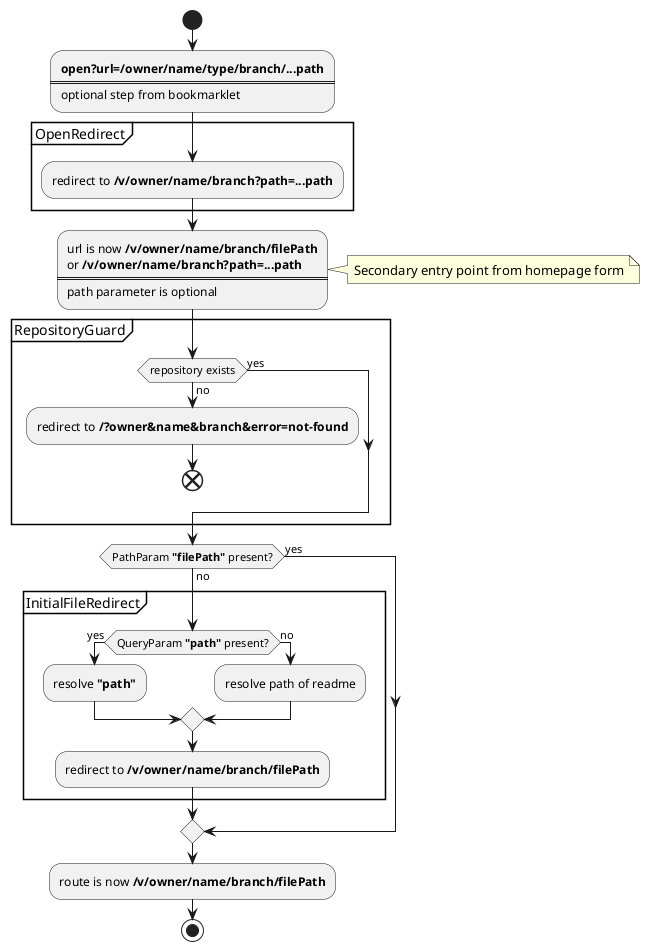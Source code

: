 @startuml
start

:**open?url=/owner/name/type/branch/...path**
====
optional step from bookmarklet;

partition OpenRedirect {
  :redirect to **/v/owner/name/branch?path=...path**;
}

:url is now **/v/owner/name/branch/filePath**
or **/v/owner/name/branch?path=...path**
====
path parameter is optional;
note right
  Secondary entry point from homepage form
end note

partition RepositoryGuard {
  if (repository exists) then (no)
    :redirect to **/?owner&name&branch&error=not-found**;
    end
  else (yes)
  endif
}

if (PathParam **"filePath"** present?) then (yes)
else (no)
  partition InitialFileRedirect {
    if (QueryParam **"path"** present?) then (yes)
      :resolve **"path"**;
    else (no)
      :resolve path of readme;
    endif
    :redirect to **/v/owner/name/branch/filePath**;
  }
endif

:route is now **/v/owner/name/branch/filePath**;
stop
@enduml
